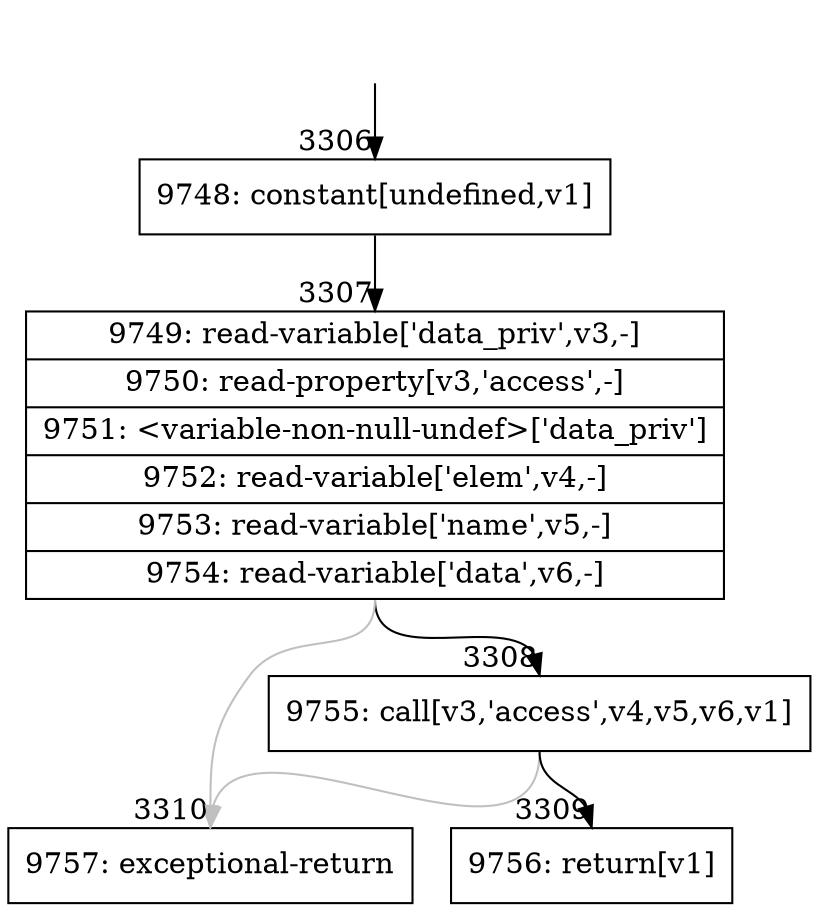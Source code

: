 digraph {
rankdir="TD"
BB_entry218[shape=none,label=""];
BB_entry218 -> BB3306 [tailport=s, headport=n, headlabel="    3306"]
BB3306 [shape=record label="{9748: constant[undefined,v1]}" ] 
BB3306 -> BB3307 [tailport=s, headport=n, headlabel="      3307"]
BB3307 [shape=record label="{9749: read-variable['data_priv',v3,-]|9750: read-property[v3,'access',-]|9751: \<variable-non-null-undef\>['data_priv']|9752: read-variable['elem',v4,-]|9753: read-variable['name',v5,-]|9754: read-variable['data',v6,-]}" ] 
BB3307 -> BB3308 [tailport=s, headport=n, headlabel="      3308"]
BB3307 -> BB3310 [tailport=s, headport=n, color=gray, headlabel="      3310"]
BB3308 [shape=record label="{9755: call[v3,'access',v4,v5,v6,v1]}" ] 
BB3308 -> BB3309 [tailport=s, headport=n, headlabel="      3309"]
BB3308 -> BB3310 [tailport=s, headport=n, color=gray]
BB3309 [shape=record label="{9756: return[v1]}" ] 
BB3310 [shape=record label="{9757: exceptional-return}" ] 
}
